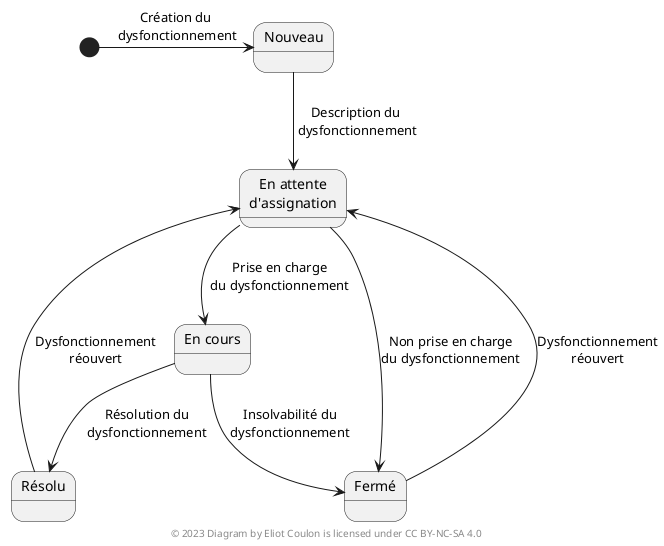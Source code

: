 @startuml
state Nouveau as "Nouveau"
state Cours as "En cours"
state Resolu as "Résolu"
state Ferme as "Fermé"
state Attente as "En attente\nd'assignation"

[*] -> Nouveau : Création du \ndysfonctionnement
Nouveau --> Attente : Description du\n dysfonctionnement
Attente --> Cours : Prise en charge\ndu dysfonctionnement
Attente --> Ferme : Non prise en charge\ndu dysfonctionnement
Cours --> Resolu : Résolution du\ndysfonctionnement
Resolu --> Attente : Dysfonctionnement\nréouvert
Ferme --> Attente : Dysfonctionnement\nréouvert
Cours --> Ferme : Insolvabilité du\ndysfonctionnement
center footer 
© 2023 Diagram by Eliot Coulon is licensed under CC BY-NC-SA 4.0
end footer
@enduml
